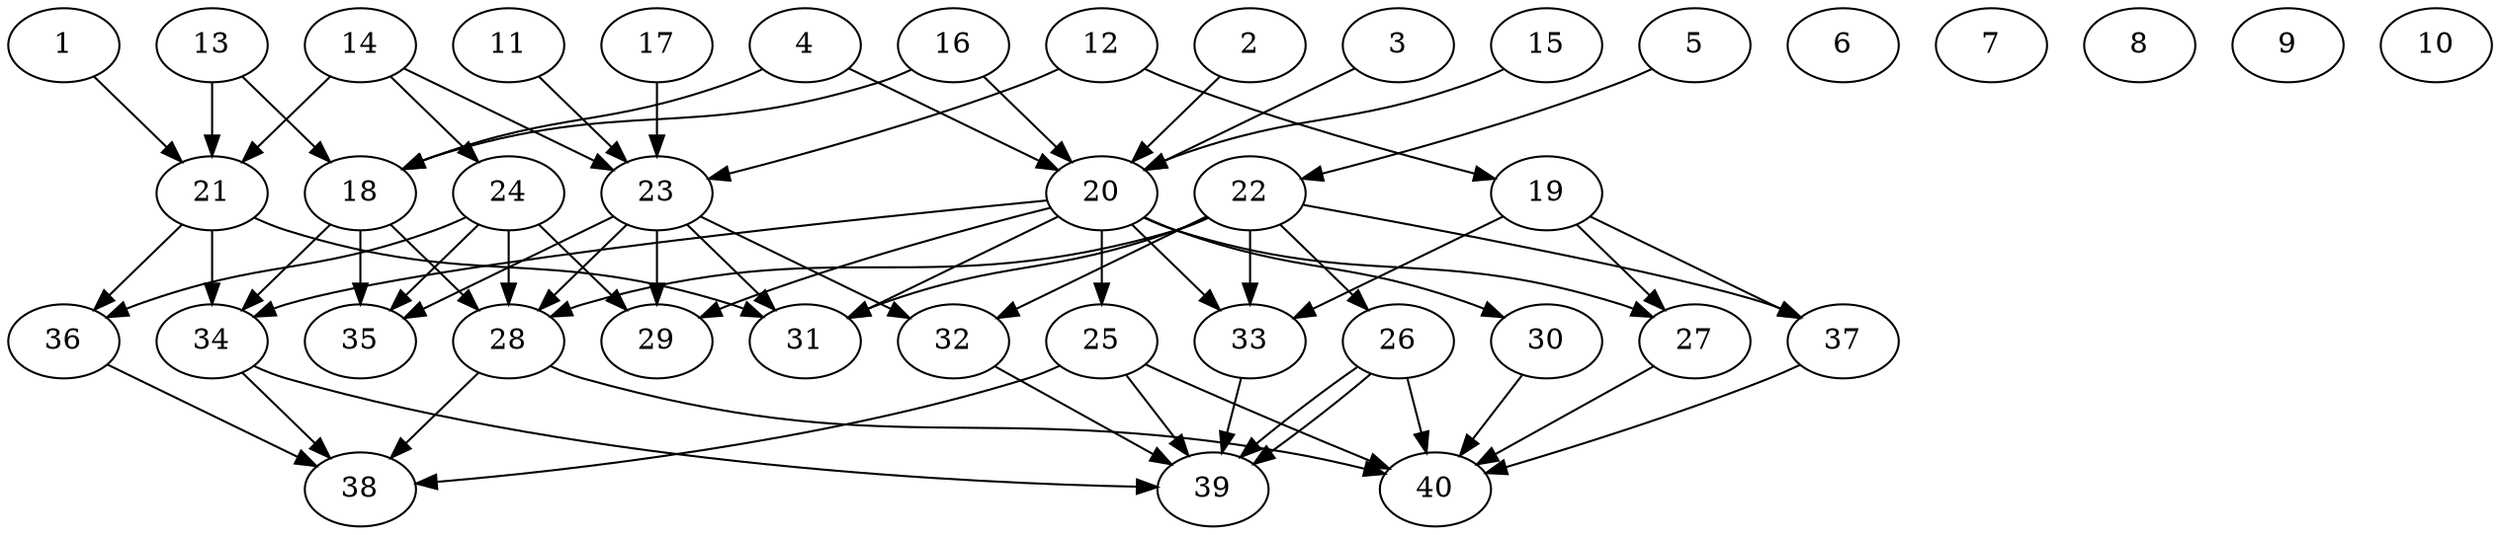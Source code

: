 // DAG automatically generated by daggen at Thu Oct  3 14:06:50 2019
// ./daggen --dot -n 40 --ccr 0.3 --fat 0.7 --regular 0.5 --density 0.5 --mindata 5242880 --maxdata 52428800 
digraph G {
  1 [size="149248000", alpha="0.16", expect_size="44774400"] 
  1 -> 21 [size ="44774400"]
  2 [size="30170453", alpha="0.08", expect_size="9051136"] 
  2 -> 20 [size ="9051136"]
  3 [size="134079147", alpha="0.07", expect_size="40223744"] 
  3 -> 20 [size ="40223744"]
  4 [size="80926720", alpha="0.04", expect_size="24278016"] 
  4 -> 18 [size ="24278016"]
  4 -> 20 [size ="24278016"]
  5 [size="54152533", alpha="0.16", expect_size="16245760"] 
  5 -> 22 [size ="16245760"]
  6 [size="107827200", alpha="0.13", expect_size="32348160"] 
  7 [size="70222507", alpha="0.06", expect_size="21066752"] 
  8 [size="172400640", alpha="0.02", expect_size="51720192"] 
  9 [size="170659840", alpha="0.04", expect_size="51197952"] 
  10 [size="145442133", alpha="0.16", expect_size="43632640"] 
  11 [size="161297067", alpha="0.11", expect_size="48389120"] 
  11 -> 23 [size ="48389120"]
  12 [size="127764480", alpha="0.13", expect_size="38329344"] 
  12 -> 19 [size ="38329344"]
  12 -> 23 [size ="38329344"]
  13 [size="31051093", alpha="0.05", expect_size="9315328"] 
  13 -> 18 [size ="9315328"]
  13 -> 21 [size ="9315328"]
  14 [size="83138560", alpha="0.18", expect_size="24941568"] 
  14 -> 21 [size ="24941568"]
  14 -> 23 [size ="24941568"]
  14 -> 24 [size ="24941568"]
  15 [size="115135147", alpha="0.18", expect_size="34540544"] 
  15 -> 20 [size ="34540544"]
  16 [size="80711680", alpha="0.06", expect_size="24213504"] 
  16 -> 18 [size ="24213504"]
  16 -> 20 [size ="24213504"]
  17 [size="29405867", alpha="0.06", expect_size="8821760"] 
  17 -> 23 [size ="8821760"]
  18 [size="76083200", alpha="0.13", expect_size="22824960"] 
  18 -> 28 [size ="22824960"]
  18 -> 34 [size ="22824960"]
  18 -> 35 [size ="22824960"]
  19 [size="92344320", alpha="0.03", expect_size="27703296"] 
  19 -> 27 [size ="27703296"]
  19 -> 33 [size ="27703296"]
  19 -> 37 [size ="27703296"]
  20 [size="126658560", alpha="0.15", expect_size="37997568"] 
  20 -> 25 [size ="37997568"]
  20 -> 27 [size ="37997568"]
  20 -> 29 [size ="37997568"]
  20 -> 30 [size ="37997568"]
  20 -> 31 [size ="37997568"]
  20 -> 33 [size ="37997568"]
  20 -> 34 [size ="37997568"]
  21 [size="94078293", alpha="0.03", expect_size="28223488"] 
  21 -> 31 [size ="28223488"]
  21 -> 34 [size ="28223488"]
  21 -> 36 [size ="28223488"]
  22 [size="23425707", alpha="0.13", expect_size="7027712"] 
  22 -> 26 [size ="7027712"]
  22 -> 28 [size ="7027712"]
  22 -> 31 [size ="7027712"]
  22 -> 32 [size ="7027712"]
  22 -> 33 [size ="7027712"]
  22 -> 37 [size ="7027712"]
  23 [size="124941653", alpha="0.17", expect_size="37482496"] 
  23 -> 28 [size ="37482496"]
  23 -> 29 [size ="37482496"]
  23 -> 31 [size ="37482496"]
  23 -> 32 [size ="37482496"]
  23 -> 35 [size ="37482496"]
  24 [size="161348267", alpha="0.10", expect_size="48404480"] 
  24 -> 28 [size ="48404480"]
  24 -> 29 [size ="48404480"]
  24 -> 35 [size ="48404480"]
  24 -> 36 [size ="48404480"]
  25 [size="141813760", alpha="0.08", expect_size="42544128"] 
  25 -> 38 [size ="42544128"]
  25 -> 39 [size ="42544128"]
  25 -> 40 [size ="42544128"]
  26 [size="128440320", alpha="0.17", expect_size="38532096"] 
  26 -> 39 [size ="38532096"]
  26 -> 39 [size ="38532096"]
  26 -> 40 [size ="38532096"]
  27 [size="20295680", alpha="0.12", expect_size="6088704"] 
  27 -> 40 [size ="6088704"]
  28 [size="68037973", alpha="0.08", expect_size="20411392"] 
  28 -> 38 [size ="20411392"]
  28 -> 40 [size ="20411392"]
  29 [size="171741867", alpha="0.02", expect_size="51522560"] 
  30 [size="39075840", alpha="0.14", expect_size="11722752"] 
  30 -> 40 [size ="11722752"]
  31 [size="154207573", alpha="0.03", expect_size="46262272"] 
  32 [size="19770027", alpha="0.06", expect_size="5931008"] 
  32 -> 39 [size ="5931008"]
  33 [size="120313173", alpha="0.11", expect_size="36093952"] 
  33 -> 39 [size ="36093952"]
  34 [size="100584107", alpha="0.05", expect_size="30175232"] 
  34 -> 38 [size ="30175232"]
  34 -> 39 [size ="30175232"]
  35 [size="24040107", alpha="0.11", expect_size="7212032"] 
  36 [size="84637013", alpha="0.05", expect_size="25391104"] 
  36 -> 38 [size ="25391104"]
  37 [size="58159787", alpha="0.00", expect_size="17447936"] 
  37 -> 40 [size ="17447936"]
  38 [size="154641067", alpha="0.03", expect_size="46392320"] 
  39 [size="57146027", alpha="0.15", expect_size="17143808"] 
  40 [size="76148053", alpha="0.02", expect_size="22844416"] 
}
